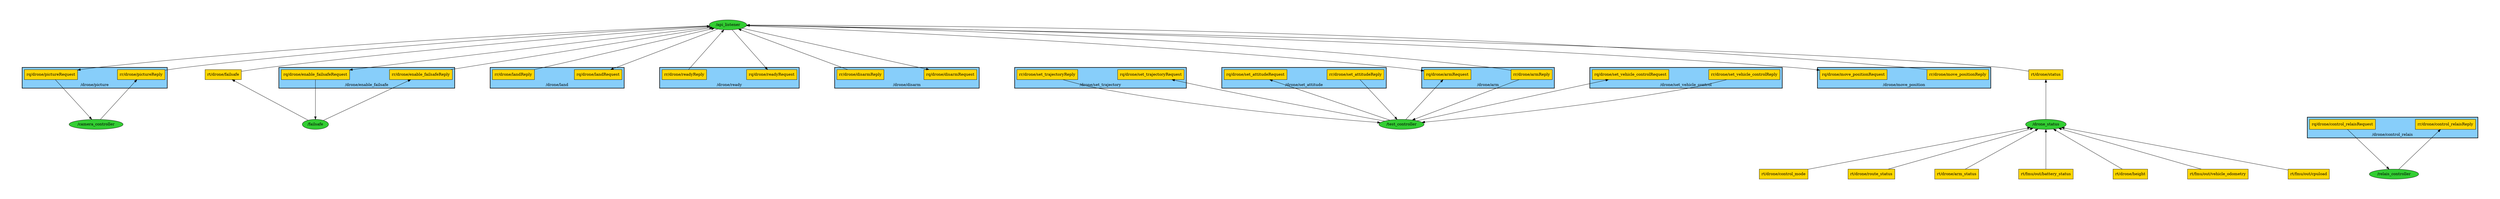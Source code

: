 digraph rosgraph {graph [pad="1", nodesep="2", rankdir="BT", ranksep="2"];"/camera_controller"[style=filled,fillcolor="limegreen"];"/api_listener"[style=filled,fillcolor="limegreen"];"/test_controller"[style=filled,fillcolor="limegreen"];"/drone_status"[style=filled,fillcolor="limegreen"];"/failsafe"[style=filled,fillcolor="limegreen"];"/relais_controller"[style=filled,fillcolor="limegreen"];"rt/drone/control_mode"[shape=box,style=filled,fillcolor="gold"];"rt/drone/route_status"[shape=box,style=filled,fillcolor="gold"];"rt/drone/arm_status"[shape=box,style=filled,fillcolor="gold"];"rt/fmu/out/battery_status"[shape=box,style=filled,fillcolor="gold"];"rt/drone/status"[shape=box,style=filled,fillcolor="gold"];"rt/drone/height"[shape=box,style=filled,fillcolor="gold"];"rt/fmu/out/vehicle_odometry"[shape=box,style=filled,fillcolor="gold"];"rt/drone/failsafe"[shape=box,style=filled,fillcolor="gold"];"rt/fmu/out/cpuload"[shape=box,style=filled,fillcolor="gold"];subgraph cluster_0 { style=filled;fillcolor="lightskyblue";penwidth=2;label="/drone/set_trajectory";"rq/drone/set_trajectoryRequest"[shape=box,style=filled,fillcolor="gold"];"rr/drone/set_trajectoryReply"[shape=box,style=filled,fillcolor="gold"];}subgraph cluster_1 { style=filled;fillcolor="lightskyblue";penwidth=2;label="/drone/set_attitude";"rr/drone/set_attitudeReply"[shape=box,style=filled,fillcolor="gold"];"rq/drone/set_attitudeRequest"[shape=box,style=filled,fillcolor="gold"];}subgraph cluster_2 { style=filled;fillcolor="lightskyblue";penwidth=2;label="/drone/enable_failsafe";"rr/drone/enable_failsafeReply"[shape=box,style=filled,fillcolor="gold"];"rq/drone/enable_failsafeRequest"[shape=box,style=filled,fillcolor="gold"];"rq/drone/enable_failsafeRequest"[shape=box,style=filled,fillcolor="gold"];"rr/drone/enable_failsafeReply"[shape=box,style=filled,fillcolor="gold"];}subgraph cluster_3 { style=filled;fillcolor="lightskyblue";penwidth=2;label="/drone/land";"rq/drone/landRequest"[shape=box,style=filled,fillcolor="gold"];"rr/drone/landReply"[shape=box,style=filled,fillcolor="gold"];}subgraph cluster_4 { style=filled;fillcolor="lightskyblue";penwidth=2;label="/drone/ready";"rq/drone/readyRequest"[shape=box,style=filled,fillcolor="gold"];"rr/drone/readyReply"[shape=box,style=filled,fillcolor="gold"];}subgraph cluster_5 { style=filled;fillcolor="lightskyblue";penwidth=2;label="/drone/picture";"rr/drone/pictureReply"[shape=box,style=filled,fillcolor="gold"];"rq/drone/pictureRequest"[shape=box,style=filled,fillcolor="gold"];"rr/drone/pictureReply"[shape=box,style=filled,fillcolor="gold"];"rq/drone/pictureRequest"[shape=box,style=filled,fillcolor="gold"];}subgraph cluster_6 { style=filled;fillcolor="lightskyblue";penwidth=2;label="/drone/disarm";"rq/drone/disarmRequest"[shape=box,style=filled,fillcolor="gold"];"rr/drone/disarmReply"[shape=box,style=filled,fillcolor="gold"];}subgraph cluster_7 { style=filled;fillcolor="lightskyblue";penwidth=2;label="/drone/arm";"rr/drone/armReply"[shape=box,style=filled,fillcolor="gold"];"rq/drone/armRequest"[shape=box,style=filled,fillcolor="gold"];"rq/drone/armRequest"[shape=box,style=filled,fillcolor="gold"];"rr/drone/armReply"[shape=box,style=filled,fillcolor="gold"];}subgraph cluster_8 { style=filled;fillcolor="lightskyblue";penwidth=2;label="/drone/set_vehicle_control";"rr/drone/set_vehicle_controlReply"[shape=box,style=filled,fillcolor="gold"];"rq/drone/set_vehicle_controlRequest"[shape=box,style=filled,fillcolor="gold"];}subgraph cluster_9 { style=filled;fillcolor="lightskyblue";penwidth=2;label="/drone/move_position";"rr/drone/move_positionReply"[shape=box,style=filled,fillcolor="gold"];"rq/drone/move_positionRequest"[shape=box,style=filled,fillcolor="gold"];}subgraph cluster_10 { style=filled;fillcolor="lightskyblue";penwidth=2;label="/drone/control_relais";"rr/drone/control_relaisReply"[shape=box,style=filled,fillcolor="gold"];"rq/drone/control_relaisRequest"[shape=box,style=filled,fillcolor="gold"];}"rq/drone/pictureRequest" -> "/camera_controller""/camera_controller" -> "rr/drone/pictureReply""rt/drone/status" -> "/api_listener""rt/drone/failsafe" -> "/api_listener""rr/drone/armReply" -> "/api_listener""/api_listener" -> "rq/drone/armRequest""/api_listener" -> "rq/drone/enable_failsafeRequest""rr/drone/enable_failsafeReply" -> "/api_listener""/api_listener" -> "rq/drone/readyRequest""rr/drone/readyReply" -> "/api_listener""/api_listener" -> "rq/drone/move_positionRequest""rr/drone/move_positionReply" -> "/api_listener""/api_listener" -> "rq/drone/disarmRequest""rr/drone/disarmReply" -> "/api_listener""/api_listener" -> "rq/drone/pictureRequest""rr/drone/pictureReply" -> "/api_listener""rr/drone/landReply" -> "/api_listener""/api_listener" -> "rq/drone/landRequest""/test_controller" -> "rq/drone/set_trajectoryRequest""rr/drone/set_trajectoryReply" -> "/test_controller""rr/drone/armReply" -> "/test_controller""/test_controller" -> "rq/drone/armRequest""/test_controller" -> "rq/drone/set_attitudeRequest""rr/drone/set_attitudeReply" -> "/test_controller""rr/drone/set_vehicle_controlReply" -> "/test_controller""/test_controller" -> "rq/drone/set_vehicle_controlRequest""/drone_status" -> "rt/drone/status""rt/fmu/out/vehicle_odometry" -> "/drone_status""rt/fmu/out/battery_status" -> "/drone_status""rt/drone/route_status" -> "/drone_status""rt/fmu/out/cpuload" -> "/drone_status""rt/drone/arm_status" -> "/drone_status""rt/drone/height" -> "/drone_status""rt/drone/control_mode" -> "/drone_status""/failsafe" -> "rt/drone/failsafe""/failsafe" -> "rr/drone/enable_failsafeReply""rq/drone/enable_failsafeRequest" -> "/failsafe""/relais_controller" -> "rr/drone/control_relaisReply""rq/drone/control_relaisRequest" -> "/relais_controller"}